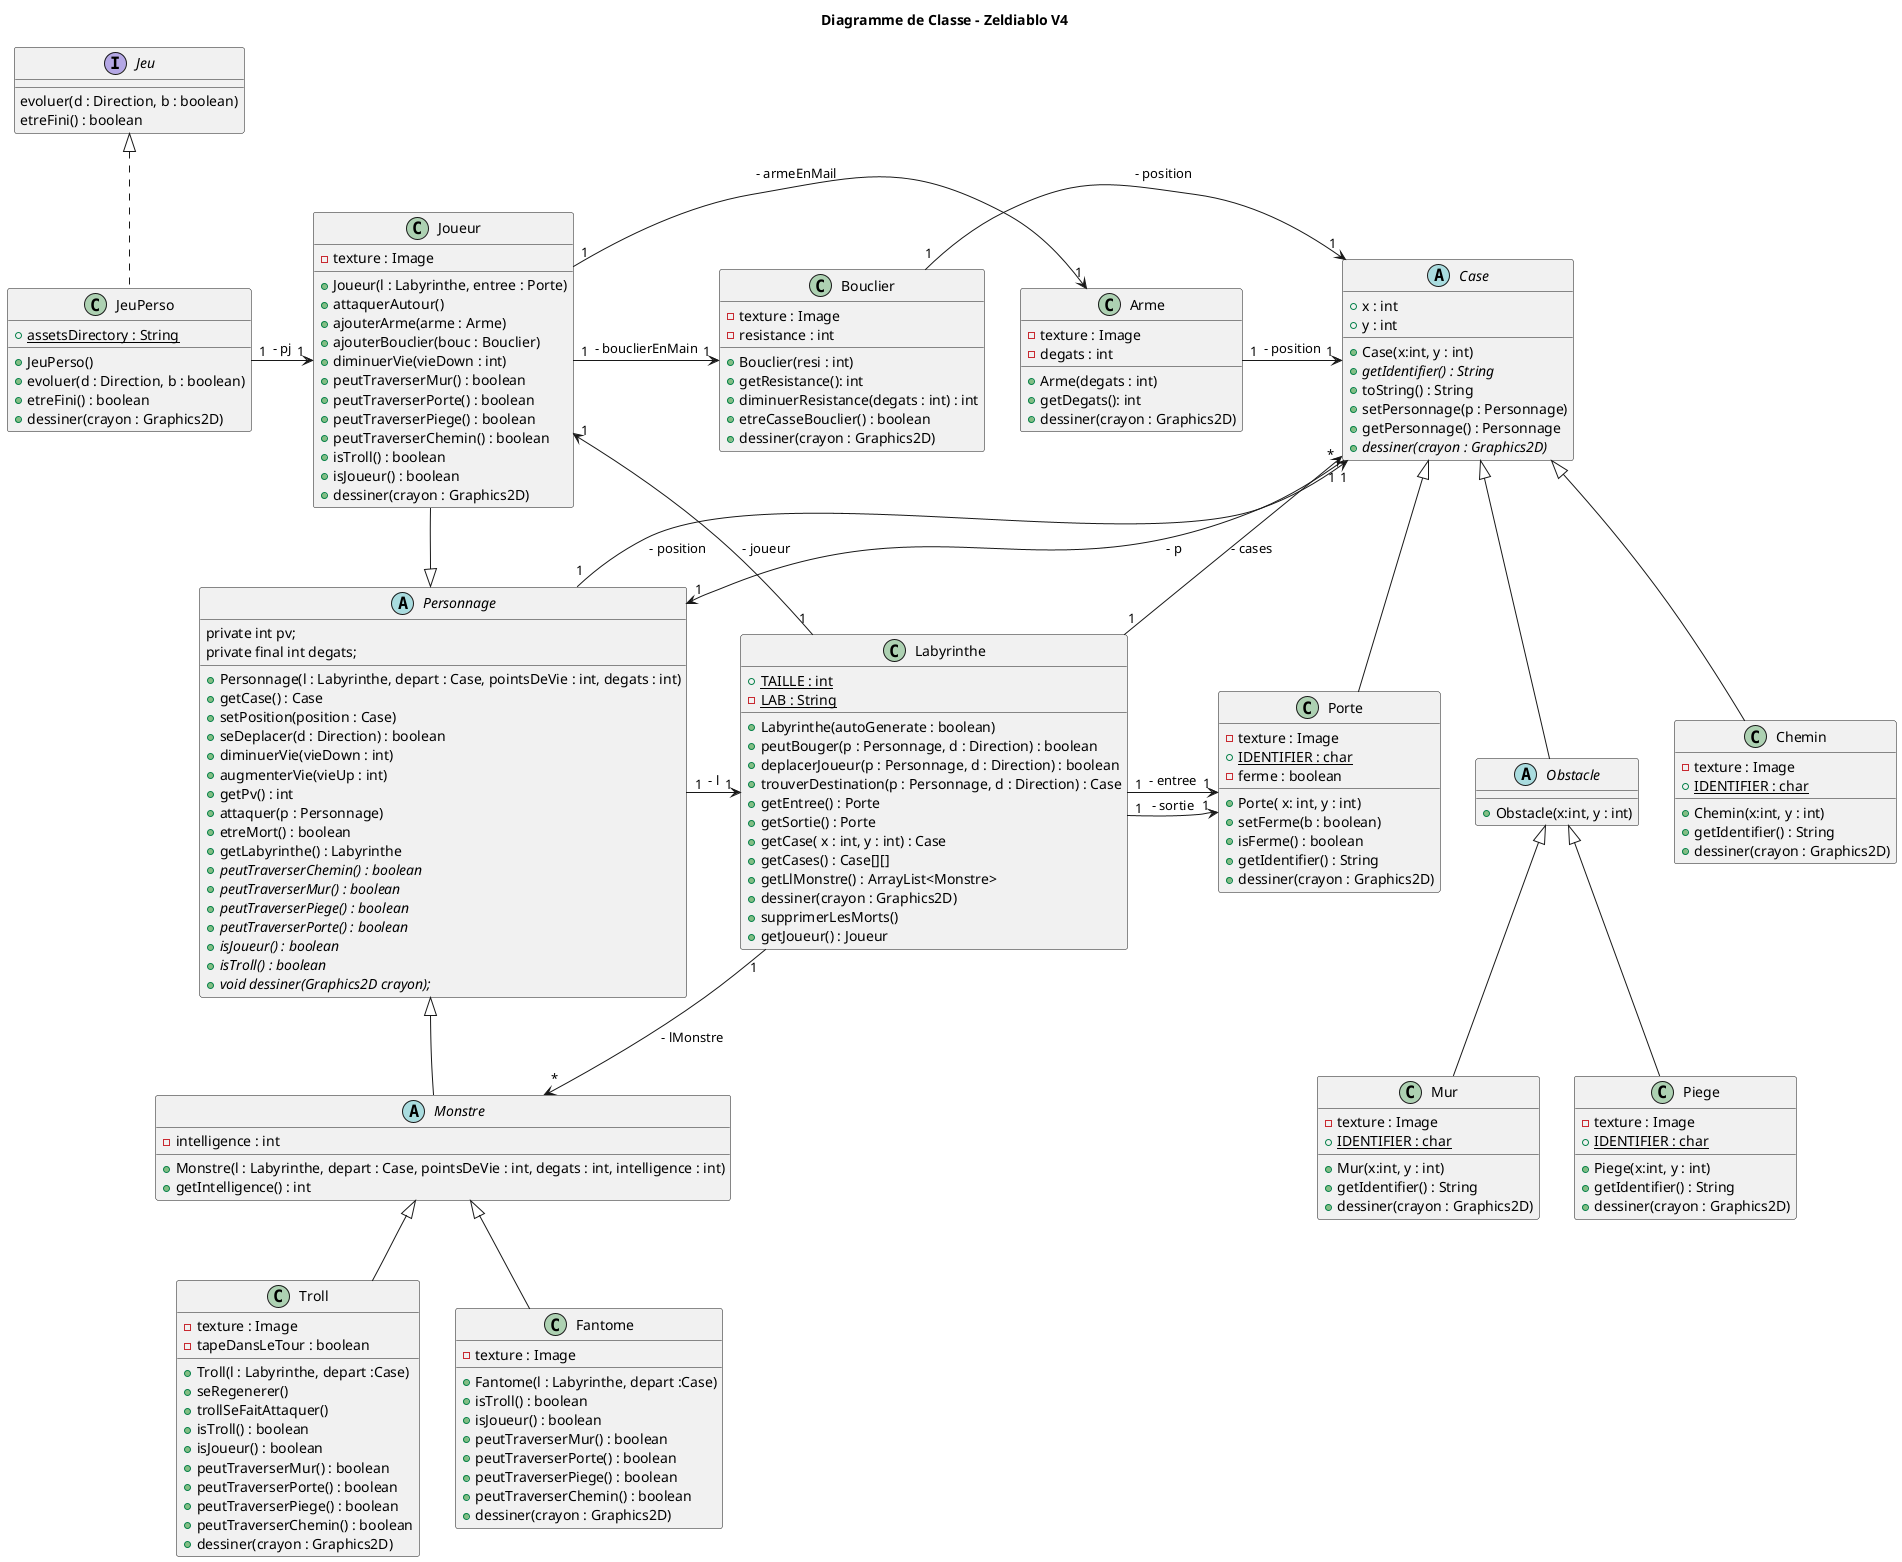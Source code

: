 @startuml

title Diagramme de Classe - Zeldiablo V4

class JeuPerso implements Jeu{
    + {static} assetsDirectory : String
    + JeuPerso()
    + evoluer(d : Direction, b : boolean)
    + etreFini() : boolean
    + dessiner(crayon : Graphics2D)
}

interface Jeu{
    evoluer(d : Direction, b : boolean)
    etreFini() : boolean
}

class Labyrinthe{
        + {static} TAILLE : int
        - {static} LAB : String
        + Labyrinthe(autoGenerate : boolean)
        + peutBouger(p : Personnage, d : Direction) : boolean
        + deplacerJoueur(p : Personnage, d : Direction) : boolean
        + trouverDestination(p : Personnage, d : Direction) : Case
        + getEntree() : Porte
        + getSortie() : Porte
        + getCase( x : int, y : int) : Case
        + getCases() : Case[][]
        +getLlMonstre() : ArrayList<Monstre>
        +dessiner(crayon : Graphics2D)
        + supprimerLesMorts()
        + getJoueur() : Joueur
}

abstract class Personnage{
       private int pv;
       private final int degats;
       + Personnage(l : Labyrinthe, depart : Case, pointsDeVie : int, degats : int)
       +getCase() : Case
       +setPosition(position : Case)
       +seDeplacer(d : Direction) : boolean
       + diminuerVie(vieDown : int)
       + augmenterVie(vieUp : int)
       +getPv() : int
       + attaquer(p : Personnage)
       + etreMort() : boolean
       +getLabyrinthe() : Labyrinthe
       + {abstract}  peutTraverserChemin() : boolean
       + {abstract}  peutTraverserMur() : boolean
       + {abstract}  peutTraverserPiege() : boolean
       + {abstract}  peutTraverserPorte() : boolean
       + {abstract}  isJoueur() : boolean
       + {abstract}  isTroll() : boolean
       + {abstract} void dessiner(Graphics2D crayon);
}

abstract class Monstre extends Personnage{
    - intelligence : int
    + Monstre(l : Labyrinthe, depart : Case, pointsDeVie : int, degats : int, intelligence : int)
    + getIntelligence() : int
}

class Troll extends Monstre{
    - texture : Image
    - tapeDansLeTour : boolean
    +Troll(l : Labyrinthe, depart :Case)
    + seRegenerer()
    +trollSeFaitAttaquer()
    +isTroll() : boolean
    +isJoueur() : boolean
    +peutTraverserMur() : boolean
    +peutTraverserPorte() : boolean
    +peutTraverserPiege() : boolean
    +peutTraverserChemin() : boolean
    +dessiner(crayon : Graphics2D)
}

class Fantome extends Monstre{
    - texture : Image
    +Fantome(l : Labyrinthe, depart :Case)
    +isTroll() : boolean
    +isJoueur() : boolean
    +peutTraverserMur() : boolean
    +peutTraverserPorte() : boolean
    +peutTraverserPiege() : boolean
    +peutTraverserChemin() : boolean
    +dessiner(crayon : Graphics2D)
}


class Joueur extends Personnage{
    - texture : Image
    +Joueur(l : Labyrinthe, entree : Porte)
    +attaquerAutour()
    +ajouterArme(arme : Arme)
    +ajouterBouclier(bouc : Bouclier)
    + diminuerVie(vieDown : int)
    +peutTraverserMur() : boolean
    +peutTraverserPorte() : boolean
    +peutTraverserPiege() : boolean
    +peutTraverserChemin() : boolean
    +isTroll() : boolean
    + isJoueur() : boolean
    +dessiner(crayon : Graphics2D)
}

class Bouclier{
    - texture : Image
    - resistance : int
    +Bouclier(resi : int)
    + getResistance(): int
    + diminuerResistance(degats : int) : int
    + etreCasseBouclier() : boolean
    + dessiner(crayon : Graphics2D)
}

class Arme{
    - texture : Image
    - degats : int
    +Arme(degats : int)
    + getDegats(): int
    + dessiner(crayon : Graphics2D)
}

abstract class Case{
    + x : int
    + y : int
    + Case(x:int, y : int)
    + {abstract} getIdentifier() : String
    + toString() : String
    + setPersonnage(p : Personnage)
    + getPersonnage() : Personnage
    + {abstract} dessiner(crayon : Graphics2D)
}


abstract class Obstacle extends Case{
    + Obstacle(x:int, y : int)
}

class Chemin extends Case{
    - texture : Image
    + {static} IDENTIFIER : char
    + Chemin(x:int, y : int)
    + getIdentifier() : String
    + dessiner(crayon : Graphics2D)
}

class Mur extends Obstacle{
    - texture : Image
    + {static} IDENTIFIER : char
    + Mur(x:int, y : int)
    + getIdentifier() : String
    + dessiner(crayon : Graphics2D)
}

class Piege extends Obstacle{
    - texture : Image
    + {static} IDENTIFIER : char
    + Piege(x:int, y : int)
    + getIdentifier() : String
    + dessiner(crayon : Graphics2D)
}

class Porte extends Case{
    - texture : Image
    + {static} IDENTIFIER : char
    - ferme : boolean
    + Porte( x: int, y : int)
    +setFerme(b : boolean)
    + isFerme() : boolean
    + getIdentifier() : String
    + dessiner(crayon : Graphics2D)
}

Personnage "1" -[hidden]down-> "1" Joueur
Personnage "1" -[hidden]down-> "1" Monstre
JeuPerso "1" -> "1" Joueur: " - pj "
Labyrinthe "1" -> "1" Joueur: " - joueur "
Labyrinthe "1" -> "*" Case: " - cases "
Labyrinthe "1" -> "1" Porte: " - entree "
Labyrinthe "1" -> "1" Porte: " - sortie "
Labyrinthe "1" -> "*" Monstre: " - lMonstre "
Personnage "1" -> "1" Case: " - position "
Personnage "1" -> "1" Labyrinthe: " - l "
Joueur "1" -> "1" Bouclier: " - bouclierEnMain "
Joueur "1" -> "1" Arme: " - armeEnMail "
Arme "1" -> "1" Case: " - position "
Bouclier "1" -> "1" Case: " - position "
Case "1" -> "1" Personnage: " - p "

@enduml